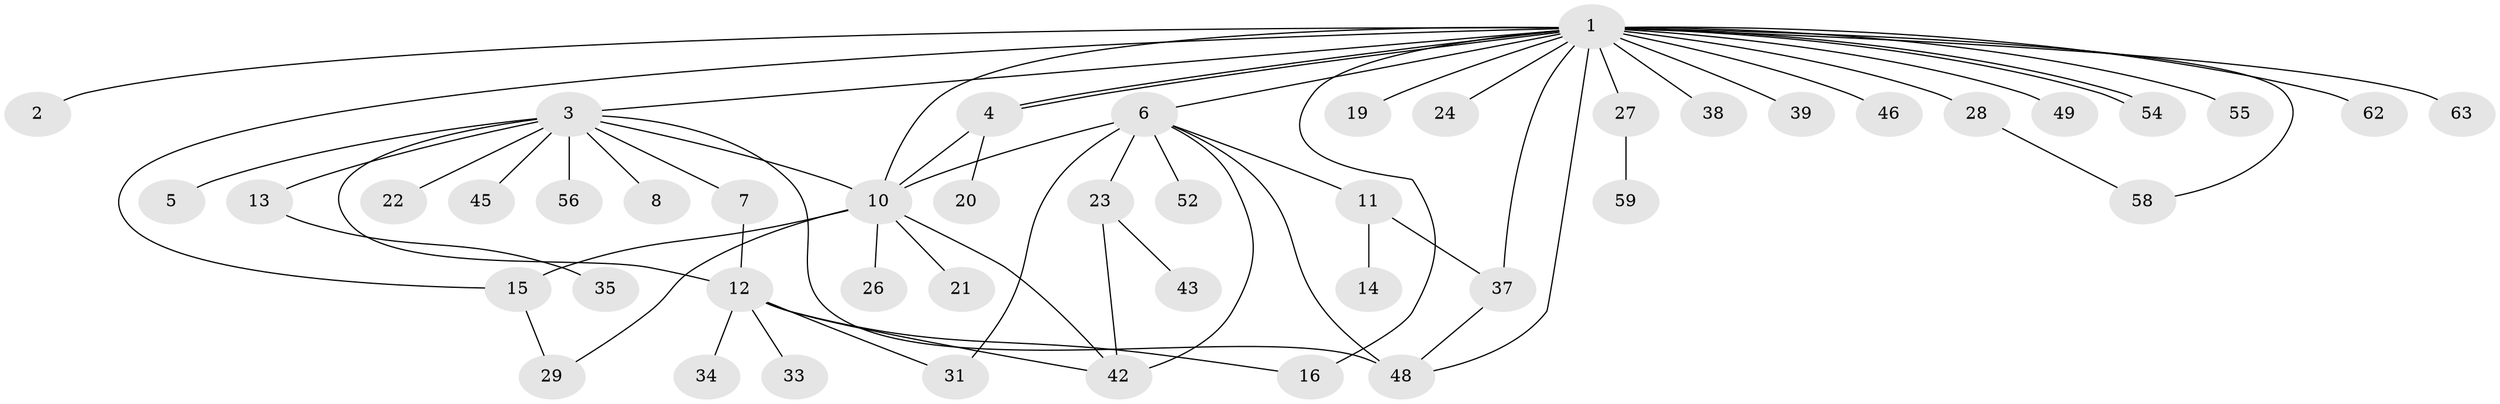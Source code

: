 // original degree distribution, {24: 0.014925373134328358, 1: 0.5074626865671642, 11: 0.014925373134328358, 6: 0.014925373134328358, 10: 0.029850746268656716, 4: 0.07462686567164178, 2: 0.19402985074626866, 3: 0.13432835820895522, 8: 0.014925373134328358}
// Generated by graph-tools (version 1.1) at 2025/18/03/04/25 18:18:23]
// undirected, 46 vertices, 63 edges
graph export_dot {
graph [start="1"]
  node [color=gray90,style=filled];
  1;
  2;
  3;
  4 [super="+57+60"];
  5;
  6 [super="+32"];
  7 [super="+17+9"];
  8;
  10 [super="+18+44+25"];
  11;
  12;
  13 [super="+30+67"];
  14;
  15 [super="+36"];
  16 [super="+40"];
  19;
  20;
  21;
  22;
  23;
  24 [super="+64"];
  26;
  27;
  28;
  29;
  31 [super="+61"];
  33;
  34;
  35;
  37;
  38;
  39;
  42;
  43;
  45;
  46;
  48 [super="+50"];
  49;
  52;
  54;
  55;
  56;
  58;
  59;
  62;
  63;
  1 -- 2;
  1 -- 3;
  1 -- 4;
  1 -- 4;
  1 -- 6;
  1 -- 15;
  1 -- 16;
  1 -- 19;
  1 -- 24;
  1 -- 27;
  1 -- 28;
  1 -- 37;
  1 -- 38;
  1 -- 39;
  1 -- 46;
  1 -- 49;
  1 -- 54;
  1 -- 54;
  1 -- 55;
  1 -- 58;
  1 -- 62;
  1 -- 63;
  1 -- 48;
  1 -- 10;
  3 -- 5;
  3 -- 7;
  3 -- 8;
  3 -- 10;
  3 -- 12;
  3 -- 13;
  3 -- 22;
  3 -- 45;
  3 -- 56;
  3 -- 48;
  4 -- 20;
  4 -- 10;
  6 -- 10 [weight=3];
  6 -- 11;
  6 -- 23;
  6 -- 31;
  6 -- 42;
  6 -- 48;
  6 -- 52;
  7 -- 12 [weight=2];
  10 -- 15 [weight=2];
  10 -- 21;
  10 -- 26;
  10 -- 42;
  10 -- 29;
  11 -- 14;
  11 -- 37;
  12 -- 16;
  12 -- 33;
  12 -- 34;
  12 -- 42;
  12 -- 31;
  13 -- 35;
  15 -- 29;
  23 -- 42;
  23 -- 43;
  27 -- 59;
  28 -- 58;
  37 -- 48;
}

